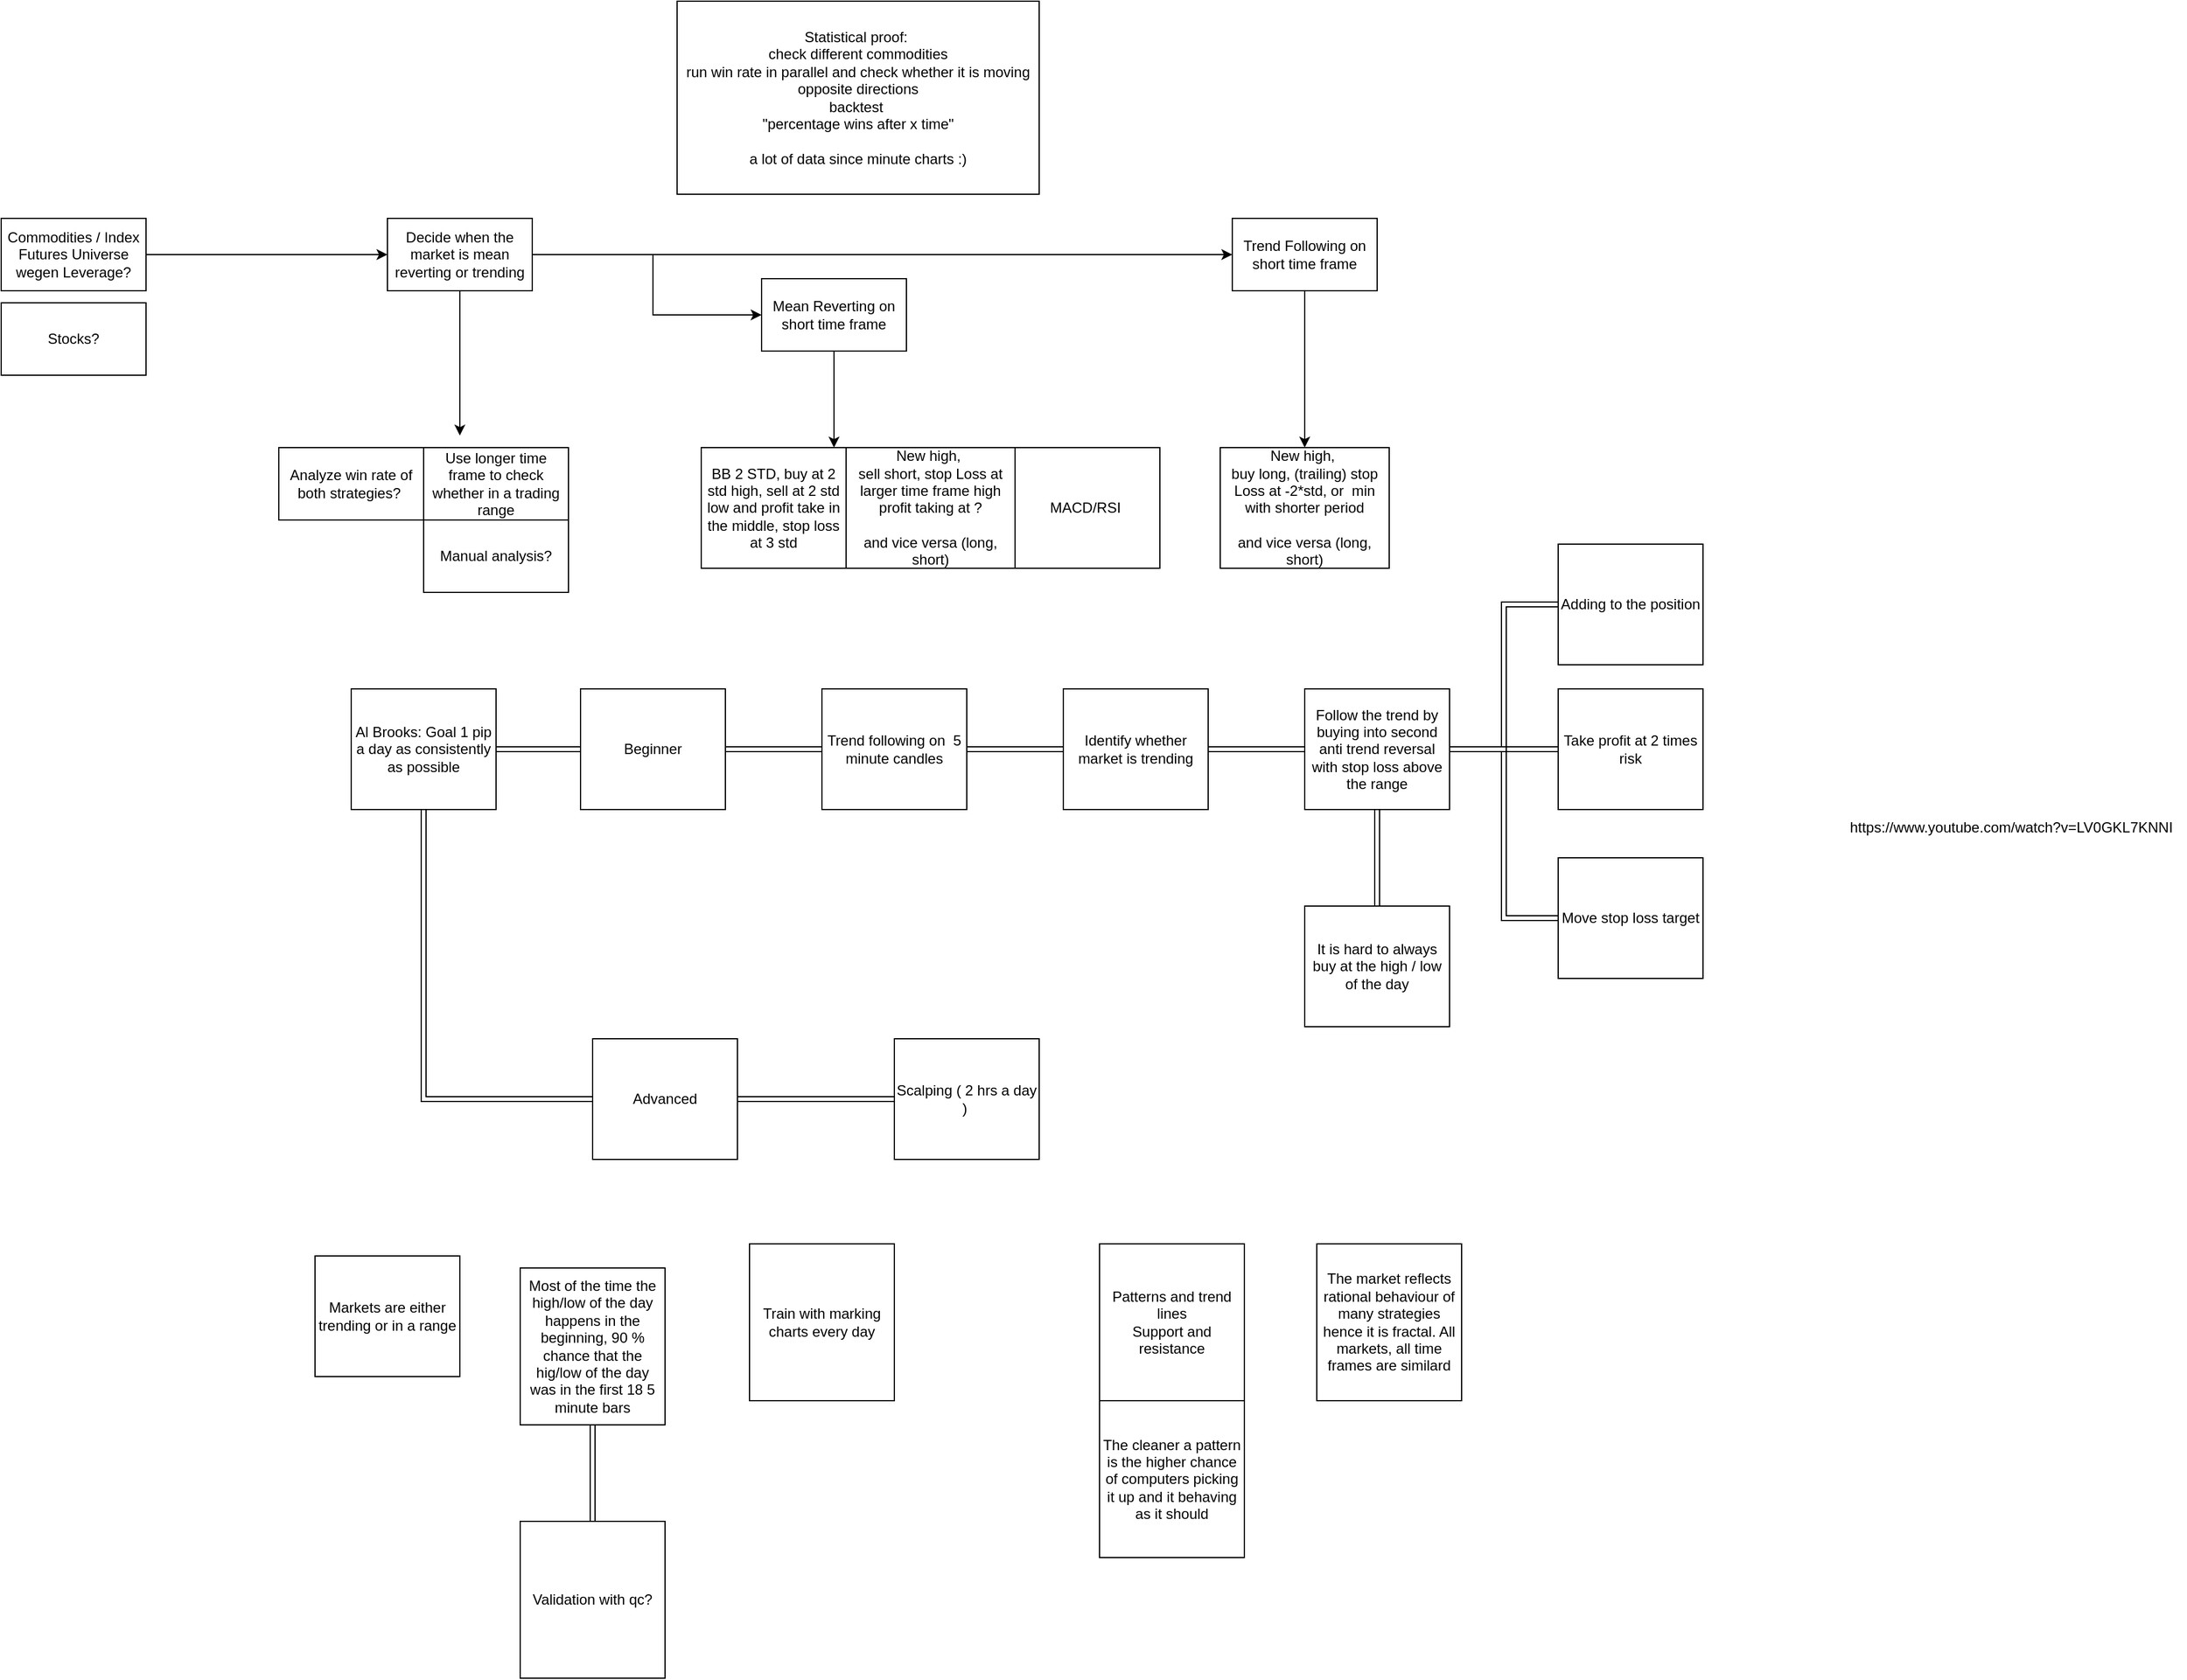 <mxfile version="20.7.4" type="github" pages="4">
  <diagram id="VK3RTZsQUqMUPThRABeq" name="TF/MR on short time frame">
    <mxGraphModel dx="2224" dy="1010" grid="1" gridSize="10" guides="1" tooltips="1" connect="1" arrows="1" fold="1" page="1" pageScale="1" pageWidth="827" pageHeight="1169" math="0" shadow="0">
      <root>
        <mxCell id="0" />
        <mxCell id="1" parent="0" />
        <mxCell id="BM1w3yiu7kG1aTaWFo76-2" style="edgeStyle=orthogonalEdgeStyle;rounded=0;orthogonalLoop=1;jettySize=auto;html=1;" parent="1" source="BM1w3yiu7kG1aTaWFo76-1" edge="1">
          <mxGeometry relative="1" as="geometry">
            <mxPoint x="190" y="470" as="targetPoint" />
          </mxGeometry>
        </mxCell>
        <mxCell id="BM1w3yiu7kG1aTaWFo76-4" value="" style="edgeStyle=orthogonalEdgeStyle;rounded=0;orthogonalLoop=1;jettySize=auto;html=1;exitX=1;exitY=0.5;exitDx=0;exitDy=0;" parent="1" source="BM1w3yiu7kG1aTaWFo76-1" target="BM1w3yiu7kG1aTaWFo76-3" edge="1">
          <mxGeometry relative="1" as="geometry">
            <mxPoint x="390" y="320" as="sourcePoint" />
            <Array as="points">
              <mxPoint x="350" y="320" />
              <mxPoint x="350" y="370" />
            </Array>
          </mxGeometry>
        </mxCell>
        <mxCell id="BM1w3yiu7kG1aTaWFo76-6" style="edgeStyle=orthogonalEdgeStyle;rounded=0;orthogonalLoop=1;jettySize=auto;html=1;entryX=0;entryY=0.5;entryDx=0;entryDy=0;" parent="1" source="BM1w3yiu7kG1aTaWFo76-1" target="BM1w3yiu7kG1aTaWFo76-7" edge="1">
          <mxGeometry relative="1" as="geometry">
            <mxPoint x="630" y="320" as="targetPoint" />
            <mxPoint x="390" y="320" as="sourcePoint" />
          </mxGeometry>
        </mxCell>
        <mxCell id="BM1w3yiu7kG1aTaWFo76-1" value="Decide when the market is mean reverting or trending" style="rounded=0;whiteSpace=wrap;html=1;" parent="1" vertex="1">
          <mxGeometry x="130" y="290" width="120" height="60" as="geometry" />
        </mxCell>
        <mxCell id="BM1w3yiu7kG1aTaWFo76-11" value="" style="edgeStyle=orthogonalEdgeStyle;rounded=0;orthogonalLoop=1;jettySize=auto;html=1;" parent="1" source="BM1w3yiu7kG1aTaWFo76-3" edge="1">
          <mxGeometry relative="1" as="geometry">
            <mxPoint x="500" y="480" as="targetPoint" />
          </mxGeometry>
        </mxCell>
        <mxCell id="BM1w3yiu7kG1aTaWFo76-3" value="Mean Reverting on short time frame" style="whiteSpace=wrap;html=1;rounded=0;" parent="1" vertex="1">
          <mxGeometry x="440" y="340" width="120" height="60" as="geometry" />
        </mxCell>
        <mxCell id="BM1w3yiu7kG1aTaWFo76-20" style="edgeStyle=orthogonalEdgeStyle;rounded=0;orthogonalLoop=1;jettySize=auto;html=1;entryX=0.5;entryY=0;entryDx=0;entryDy=0;" parent="1" source="BM1w3yiu7kG1aTaWFo76-7" target="BM1w3yiu7kG1aTaWFo76-19" edge="1">
          <mxGeometry relative="1" as="geometry" />
        </mxCell>
        <mxCell id="BM1w3yiu7kG1aTaWFo76-7" value="Trend Following on short time frame" style="rounded=0;whiteSpace=wrap;html=1;" parent="1" vertex="1">
          <mxGeometry x="830" y="290" width="120" height="60" as="geometry" />
        </mxCell>
        <mxCell id="BM1w3yiu7kG1aTaWFo76-13" value="BB 2 STD, buy at 2 std high, sell at 2 std low and profit take in the middle, stop loss at 3 std" style="whiteSpace=wrap;html=1;rounded=0;" parent="1" vertex="1">
          <mxGeometry x="390" y="480" width="120" height="100" as="geometry" />
        </mxCell>
        <mxCell id="BM1w3yiu7kG1aTaWFo76-14" value="New high,&amp;nbsp;&lt;br&gt;sell short, stop Loss at larger time frame high&lt;br&gt;profit taking at ?&lt;br&gt;&lt;br&gt;and vice versa (long, short)" style="whiteSpace=wrap;html=1;rounded=0;" parent="1" vertex="1">
          <mxGeometry x="510" y="480" width="140" height="100" as="geometry" />
        </mxCell>
        <mxCell id="BM1w3yiu7kG1aTaWFo76-15" value="MACD/RSI&amp;nbsp;" style="whiteSpace=wrap;html=1;rounded=0;" parent="1" vertex="1">
          <mxGeometry x="650" y="480" width="120" height="100" as="geometry" />
        </mxCell>
        <mxCell id="BM1w3yiu7kG1aTaWFo76-16" value="Analyze win rate of both strategies?&amp;nbsp;" style="rounded=0;whiteSpace=wrap;html=1;" parent="1" vertex="1">
          <mxGeometry x="40" y="480" width="120" height="60" as="geometry" />
        </mxCell>
        <mxCell id="BM1w3yiu7kG1aTaWFo76-17" value="Use longer time frame to check whether in a trading range" style="rounded=0;whiteSpace=wrap;html=1;" parent="1" vertex="1">
          <mxGeometry x="160" y="480" width="120" height="60" as="geometry" />
        </mxCell>
        <mxCell id="BM1w3yiu7kG1aTaWFo76-18" value="Manual analysis?" style="rounded=0;whiteSpace=wrap;html=1;" parent="1" vertex="1">
          <mxGeometry x="160" y="540" width="120" height="60" as="geometry" />
        </mxCell>
        <mxCell id="BM1w3yiu7kG1aTaWFo76-19" value="New high,&amp;nbsp;&lt;br&gt;buy long, (trailing) stop Loss at -2*std, or&amp;nbsp; min with shorter period&lt;br&gt;&lt;br&gt;and vice versa (long, short)" style="whiteSpace=wrap;html=1;rounded=0;" parent="1" vertex="1">
          <mxGeometry x="820" y="480" width="140" height="100" as="geometry" />
        </mxCell>
        <mxCell id="BM1w3yiu7kG1aTaWFo76-21" value="Statistical proof:&amp;nbsp;&lt;br&gt;check different commodities&lt;br&gt;run win rate in parallel and check whether it is moving opposite directions&lt;br&gt;backtest&amp;nbsp;&lt;br&gt;&quot;percentage wins after x time&quot;&lt;br&gt;&lt;br&gt;a lot of data since minute charts :)" style="rounded=0;whiteSpace=wrap;html=1;" parent="1" vertex="1">
          <mxGeometry x="370" y="110" width="300" height="160" as="geometry" />
        </mxCell>
        <mxCell id="_x_Snv1CV_kkB_dPK399-2" style="edgeStyle=orthogonalEdgeStyle;rounded=0;orthogonalLoop=1;jettySize=auto;html=1;" parent="1" source="_x_Snv1CV_kkB_dPK399-1" target="BM1w3yiu7kG1aTaWFo76-1" edge="1">
          <mxGeometry relative="1" as="geometry" />
        </mxCell>
        <mxCell id="_x_Snv1CV_kkB_dPK399-1" value="Commodities / Index Futures Universe wegen Leverage?" style="rounded=0;whiteSpace=wrap;html=1;" parent="1" vertex="1">
          <mxGeometry x="-190" y="290" width="120" height="60" as="geometry" />
        </mxCell>
        <mxCell id="_x_Snv1CV_kkB_dPK399-3" value="Stocks?" style="rounded=0;whiteSpace=wrap;html=1;" parent="1" vertex="1">
          <mxGeometry x="-190" y="360" width="120" height="60" as="geometry" />
        </mxCell>
        <mxCell id="8nmNbmVLjC__ol2FfnZE-3" style="edgeStyle=orthogonalEdgeStyle;shape=link;rounded=0;orthogonalLoop=1;jettySize=auto;html=1;" edge="1" parent="1" source="8nmNbmVLjC__ol2FfnZE-1">
          <mxGeometry relative="1" as="geometry">
            <mxPoint x="290" y="730" as="targetPoint" />
          </mxGeometry>
        </mxCell>
        <mxCell id="8nmNbmVLjC__ol2FfnZE-8" style="edgeStyle=orthogonalEdgeStyle;shape=link;rounded=0;orthogonalLoop=1;jettySize=auto;html=1;entryX=0;entryY=0.5;entryDx=0;entryDy=0;" edge="1" parent="1" source="8nmNbmVLjC__ol2FfnZE-1" target="8nmNbmVLjC__ol2FfnZE-7">
          <mxGeometry relative="1" as="geometry">
            <Array as="points">
              <mxPoint x="160" y="1020" />
            </Array>
          </mxGeometry>
        </mxCell>
        <mxCell id="8nmNbmVLjC__ol2FfnZE-1" value="Al Brooks: Goal 1 pip a day as consistently as possible" style="whiteSpace=wrap;html=1;rounded=0;" vertex="1" parent="1">
          <mxGeometry x="100" y="680" width="120" height="100" as="geometry" />
        </mxCell>
        <mxCell id="8nmNbmVLjC__ol2FfnZE-2" value="Scalping ( 2 hrs a day )&amp;nbsp;" style="whiteSpace=wrap;html=1;rounded=0;" vertex="1" parent="1">
          <mxGeometry x="550" y="970" width="120" height="100" as="geometry" />
        </mxCell>
        <mxCell id="8nmNbmVLjC__ol2FfnZE-15" value="" style="edgeStyle=orthogonalEdgeStyle;shape=link;rounded=0;orthogonalLoop=1;jettySize=auto;html=1;" edge="1" parent="1" source="8nmNbmVLjC__ol2FfnZE-6" target="8nmNbmVLjC__ol2FfnZE-14">
          <mxGeometry relative="1" as="geometry" />
        </mxCell>
        <mxCell id="8nmNbmVLjC__ol2FfnZE-6" value="Beginner" style="whiteSpace=wrap;html=1;rounded=0;" vertex="1" parent="1">
          <mxGeometry x="290" y="680" width="120" height="100" as="geometry" />
        </mxCell>
        <mxCell id="8nmNbmVLjC__ol2FfnZE-9" style="edgeStyle=orthogonalEdgeStyle;shape=link;rounded=0;orthogonalLoop=1;jettySize=auto;html=1;entryX=0;entryY=0.5;entryDx=0;entryDy=0;" edge="1" parent="1" source="8nmNbmVLjC__ol2FfnZE-7" target="8nmNbmVLjC__ol2FfnZE-2">
          <mxGeometry relative="1" as="geometry" />
        </mxCell>
        <mxCell id="8nmNbmVLjC__ol2FfnZE-7" value="Advanced" style="whiteSpace=wrap;html=1;rounded=0;" vertex="1" parent="1">
          <mxGeometry x="300" y="970" width="120" height="100" as="geometry" />
        </mxCell>
        <mxCell id="8nmNbmVLjC__ol2FfnZE-10" value="Markets are either trending or in a range" style="whiteSpace=wrap;html=1;rounded=0;" vertex="1" parent="1">
          <mxGeometry x="70" y="1150" width="120" height="100" as="geometry" />
        </mxCell>
        <mxCell id="8nmNbmVLjC__ol2FfnZE-13" value="" style="edgeStyle=orthogonalEdgeStyle;shape=link;rounded=0;orthogonalLoop=1;jettySize=auto;html=1;" edge="1" parent="1" source="8nmNbmVLjC__ol2FfnZE-11" target="8nmNbmVLjC__ol2FfnZE-12">
          <mxGeometry relative="1" as="geometry" />
        </mxCell>
        <mxCell id="8nmNbmVLjC__ol2FfnZE-11" value="Most of the time the high/low of the day happens in the beginning, 90 % chance that the hig/low of the day was in the first 18 5 minute bars" style="whiteSpace=wrap;html=1;rounded=0;" vertex="1" parent="1">
          <mxGeometry x="240" y="1160" width="120" height="130" as="geometry" />
        </mxCell>
        <mxCell id="8nmNbmVLjC__ol2FfnZE-12" value="Validation with qc?" style="whiteSpace=wrap;html=1;rounded=0;" vertex="1" parent="1">
          <mxGeometry x="240" y="1370" width="120" height="130" as="geometry" />
        </mxCell>
        <mxCell id="8nmNbmVLjC__ol2FfnZE-17" value="" style="edgeStyle=orthogonalEdgeStyle;shape=link;rounded=0;orthogonalLoop=1;jettySize=auto;html=1;" edge="1" parent="1" source="8nmNbmVLjC__ol2FfnZE-14" target="8nmNbmVLjC__ol2FfnZE-16">
          <mxGeometry relative="1" as="geometry" />
        </mxCell>
        <mxCell id="8nmNbmVLjC__ol2FfnZE-14" value="Trend following on &amp;nbsp;5 minute candles" style="whiteSpace=wrap;html=1;rounded=0;" vertex="1" parent="1">
          <mxGeometry x="490" y="680" width="120" height="100" as="geometry" />
        </mxCell>
        <mxCell id="8nmNbmVLjC__ol2FfnZE-21" value="" style="edgeStyle=orthogonalEdgeStyle;shape=link;rounded=0;orthogonalLoop=1;jettySize=auto;html=1;" edge="1" parent="1" source="8nmNbmVLjC__ol2FfnZE-16" target="8nmNbmVLjC__ol2FfnZE-20">
          <mxGeometry relative="1" as="geometry" />
        </mxCell>
        <mxCell id="8nmNbmVLjC__ol2FfnZE-16" value="Identify whether market is trending" style="whiteSpace=wrap;html=1;rounded=0;" vertex="1" parent="1">
          <mxGeometry x="690" y="680" width="120" height="100" as="geometry" />
        </mxCell>
        <mxCell id="8nmNbmVLjC__ol2FfnZE-18" value="Train with marking charts every day" style="whiteSpace=wrap;html=1;rounded=0;" vertex="1" parent="1">
          <mxGeometry x="430" y="1140" width="120" height="130" as="geometry" />
        </mxCell>
        <mxCell id="8nmNbmVLjC__ol2FfnZE-19" value="Patterns and trend lines&lt;br&gt;Support and resistance" style="whiteSpace=wrap;html=1;rounded=0;" vertex="1" parent="1">
          <mxGeometry x="720" y="1140" width="120" height="130" as="geometry" />
        </mxCell>
        <mxCell id="8nmNbmVLjC__ol2FfnZE-24" value="" style="edgeStyle=orthogonalEdgeStyle;shape=link;rounded=0;orthogonalLoop=1;jettySize=auto;html=1;" edge="1" parent="1" source="8nmNbmVLjC__ol2FfnZE-20" target="8nmNbmVLjC__ol2FfnZE-23">
          <mxGeometry relative="1" as="geometry" />
        </mxCell>
        <mxCell id="8nmNbmVLjC__ol2FfnZE-26" value="" style="edgeStyle=orthogonalEdgeStyle;shape=link;rounded=0;orthogonalLoop=1;jettySize=auto;html=1;" edge="1" parent="1" source="8nmNbmVLjC__ol2FfnZE-20" target="8nmNbmVLjC__ol2FfnZE-25">
          <mxGeometry relative="1" as="geometry" />
        </mxCell>
        <mxCell id="8nmNbmVLjC__ol2FfnZE-29" style="edgeStyle=orthogonalEdgeStyle;shape=link;rounded=0;orthogonalLoop=1;jettySize=auto;html=1;entryX=0;entryY=0.5;entryDx=0;entryDy=0;" edge="1" parent="1" source="8nmNbmVLjC__ol2FfnZE-20" target="8nmNbmVLjC__ol2FfnZE-30">
          <mxGeometry relative="1" as="geometry">
            <mxPoint x="1070" y="860" as="targetPoint" />
          </mxGeometry>
        </mxCell>
        <mxCell id="8nmNbmVLjC__ol2FfnZE-32" style="edgeStyle=orthogonalEdgeStyle;shape=link;rounded=0;orthogonalLoop=1;jettySize=auto;html=1;entryX=0;entryY=0.5;entryDx=0;entryDy=0;" edge="1" parent="1" source="8nmNbmVLjC__ol2FfnZE-20" target="8nmNbmVLjC__ol2FfnZE-31">
          <mxGeometry relative="1" as="geometry" />
        </mxCell>
        <mxCell id="8nmNbmVLjC__ol2FfnZE-20" value="Follow the trend by buying into second anti trend reversal with stop loss above the range" style="whiteSpace=wrap;html=1;rounded=0;" vertex="1" parent="1">
          <mxGeometry x="890" y="680" width="120" height="100" as="geometry" />
        </mxCell>
        <mxCell id="8nmNbmVLjC__ol2FfnZE-23" value="Take profit at 2 times risk" style="whiteSpace=wrap;html=1;rounded=0;" vertex="1" parent="1">
          <mxGeometry x="1100" y="680" width="120" height="100" as="geometry" />
        </mxCell>
        <mxCell id="8nmNbmVLjC__ol2FfnZE-25" value="It is hard to always buy at the high / low of the day" style="whiteSpace=wrap;html=1;rounded=0;" vertex="1" parent="1">
          <mxGeometry x="890" y="860" width="120" height="100" as="geometry" />
        </mxCell>
        <mxCell id="8nmNbmVLjC__ol2FfnZE-27" value="The market reflects rational behaviour of many strategies hence it is fractal. All markets, all time frames are similard" style="whiteSpace=wrap;html=1;rounded=0;" vertex="1" parent="1">
          <mxGeometry x="900" y="1140" width="120" height="130" as="geometry" />
        </mxCell>
        <mxCell id="8nmNbmVLjC__ol2FfnZE-28" value="The cleaner a pattern is the higher chance of computers picking it up and it behaving as it should" style="whiteSpace=wrap;html=1;rounded=0;" vertex="1" parent="1">
          <mxGeometry x="720" y="1270" width="120" height="130" as="geometry" />
        </mxCell>
        <mxCell id="8nmNbmVLjC__ol2FfnZE-30" value="Move stop loss target" style="whiteSpace=wrap;html=1;rounded=0;" vertex="1" parent="1">
          <mxGeometry x="1100" y="820" width="120" height="100" as="geometry" />
        </mxCell>
        <mxCell id="8nmNbmVLjC__ol2FfnZE-31" value="Adding to the position" style="whiteSpace=wrap;html=1;rounded=0;" vertex="1" parent="1">
          <mxGeometry x="1100" y="560" width="120" height="100" as="geometry" />
        </mxCell>
        <mxCell id="8nmNbmVLjC__ol2FfnZE-33" value="https://www.youtube.com/watch?v=LV0GKL7KNNI" style="text;html=1;align=center;verticalAlign=middle;resizable=0;points=[];autosize=1;strokeColor=none;fillColor=none;" vertex="1" parent="1">
          <mxGeometry x="1330" y="780" width="290" height="30" as="geometry" />
        </mxCell>
      </root>
    </mxGraphModel>
  </diagram>
  <diagram id="zN3fcqKvg-jUUNKOYYdG" name="Modern CANSLIM?">
    <mxGraphModel dx="1665" dy="606" grid="1" gridSize="10" guides="1" tooltips="1" connect="1" arrows="1" fold="1" page="1" pageScale="1" pageWidth="827" pageHeight="1169" math="0" shadow="0">
      <root>
        <mxCell id="0" />
        <mxCell id="1" parent="0" />
        <mxCell id="hgG9cI2qLvR-yEieUUG0-4" value="Adaptive Criteria&lt;br&gt;Via Win Rate?&amp;nbsp;" style="rounded=0;whiteSpace=wrap;html=1;horizontal=1;verticalAlign=top;" parent="1" vertex="1">
          <mxGeometry x="50" y="130" width="180" height="370" as="geometry" />
        </mxCell>
        <mxCell id="RJZip8eucNwpseO5QhYE-1" value="Earning Quality" style="rounded=0;whiteSpace=wrap;html=1;" parent="1" vertex="1">
          <mxGeometry x="80" y="220" width="120" height="60" as="geometry" />
        </mxCell>
        <mxCell id="RJZip8eucNwpseO5QhYE-2" value="Modern CANSLIM?&lt;br&gt;&lt;br&gt;Find the strongest of stocks" style="text;html=1;strokeColor=none;fillColor=none;align=center;verticalAlign=middle;whiteSpace=wrap;rounded=0;" parent="1" vertex="1">
          <mxGeometry x="340" y="70" width="190" height="30" as="geometry" />
        </mxCell>
        <mxCell id="RJZip8eucNwpseO5QhYE-3" value="Profitability" style="rounded=0;whiteSpace=wrap;html=1;" parent="1" vertex="1">
          <mxGeometry x="80" y="290" width="120" height="60" as="geometry" />
        </mxCell>
        <mxCell id="RJZip8eucNwpseO5QhYE-4" value="Stock Universe" style="rounded=0;whiteSpace=wrap;html=1;" parent="1" vertex="1">
          <mxGeometry x="-80" y="220" width="120" height="60" as="geometry" />
        </mxCell>
        <mxCell id="yP6wDF-zd7KKgBvsiXPi-1" value="Momentum vs Average Momentum" style="rounded=0;whiteSpace=wrap;html=1;" parent="1" vertex="1">
          <mxGeometry x="80" y="360" width="120" height="60" as="geometry" />
        </mxCell>
        <mxCell id="yP6wDF-zd7KKgBvsiXPi-2" value="Industry strength" style="rounded=0;whiteSpace=wrap;html=1;" parent="1" vertex="1">
          <mxGeometry x="80" y="430" width="120" height="60" as="geometry" />
        </mxCell>
        <mxCell id="yP6wDF-zd7KKgBvsiXPi-3" value="Strong Base:&amp;nbsp;&lt;br&gt;wie viel % volumen hat ein Close 10 % unterhalb vom breakout" style="rounded=0;whiteSpace=wrap;html=1;" parent="1" vertex="1">
          <mxGeometry x="250" y="280" width="120" height="100" as="geometry" />
        </mxCell>
        <mxCell id="yP6wDF-zd7KKgBvsiXPi-4" value="Breakout" style="rounded=0;whiteSpace=wrap;html=1;" parent="1" vertex="1">
          <mxGeometry x="250" y="220" width="120" height="60" as="geometry" />
        </mxCell>
        <mxCell id="yP6wDF-zd7KKgBvsiXPi-5" value="Stop Loss e.g. 7 % or 3* STD&amp;nbsp;" style="rounded=0;whiteSpace=wrap;html=1;" parent="1" vertex="1">
          <mxGeometry x="580" y="310" width="120" height="60" as="geometry" />
        </mxCell>
        <mxCell id="yP6wDF-zd7KKgBvsiXPi-6" value="If falls below breakout liquidate half the position" style="rounded=0;whiteSpace=wrap;html=1;" parent="1" vertex="1">
          <mxGeometry x="580" y="220" width="120" height="60" as="geometry" />
        </mxCell>
        <mxCell id="yP6wDF-zd7KKgBvsiXPi-7" value="Sell if falls below Min" style="rounded=0;whiteSpace=wrap;html=1;" parent="1" vertex="1">
          <mxGeometry x="730" y="220" width="120" height="60" as="geometry" />
        </mxCell>
        <mxCell id="yP6wDF-zd7KKgBvsiXPi-8" value="Sell if momentum fades&amp;nbsp;" style="rounded=0;whiteSpace=wrap;html=1;" parent="1" vertex="1">
          <mxGeometry x="730" y="310" width="120" height="60" as="geometry" />
        </mxCell>
        <mxCell id="yP6wDF-zd7KKgBvsiXPi-10" value="Win rate &amp;lt; 0.5 weil viele Stocks schnell liquidiert werden&lt;br&gt;&lt;br&gt;Wenige Stocks machen viel Gewinn&lt;br&gt;&lt;br&gt;Nachweis:&amp;nbsp;&lt;br&gt;- Quality Factors in verschiedenen Perioden / Gesamtheitlich&lt;br&gt;- Breakout on its own" style="text;html=1;strokeColor=none;fillColor=none;align=center;verticalAlign=middle;whiteSpace=wrap;rounded=0;" parent="1" vertex="1">
          <mxGeometry x="260" y="570" width="190" height="30" as="geometry" />
        </mxCell>
        <mxCell id="hgG9cI2qLvR-yEieUUG0-1" value="Position Size Equal" style="rounded=0;whiteSpace=wrap;html=1;" parent="1" vertex="1">
          <mxGeometry x="400" y="220" width="120" height="60" as="geometry" />
        </mxCell>
        <mxCell id="hgG9cI2qLvR-yEieUUG0-2" value="ATR/STD position size" style="rounded=0;whiteSpace=wrap;html=1;" parent="1" vertex="1">
          <mxGeometry x="400" y="310" width="120" height="60" as="geometry" />
        </mxCell>
        <mxCell id="hgG9cI2qLvR-yEieUUG0-3" value="Range Position Size" style="rounded=0;whiteSpace=wrap;html=1;" parent="1" vertex="1">
          <mxGeometry x="400" y="390" width="120" height="60" as="geometry" />
        </mxCell>
      </root>
    </mxGraphModel>
  </diagram>
  <diagram id="7B_jze7HxOyKP_zmJPCG" name="Makro Investing">
    <mxGraphModel dx="1456" dy="934" grid="1" gridSize="10" guides="1" tooltips="1" connect="1" arrows="1" fold="1" page="1" pageScale="1" pageWidth="827" pageHeight="1169" math="0" shadow="0">
      <root>
        <mxCell id="0" />
        <mxCell id="1" parent="0" />
        <mxCell id="Mxl3VQkAT24UKCdeUA-w-1" value="Makro Investing" style="text;html=1;strokeColor=none;fillColor=none;align=center;verticalAlign=middle;whiteSpace=wrap;rounded=0;" vertex="1" parent="1">
          <mxGeometry x="330" y="130" width="60" height="30" as="geometry" />
        </mxCell>
      </root>
    </mxGraphModel>
  </diagram>
  <diagram id="71mZlUHGRR9bgR5draeT" name="Mental Models">
    <mxGraphModel dx="670" dy="485" grid="1" gridSize="10" guides="1" tooltips="1" connect="1" arrows="1" fold="1" page="1" pageScale="1" pageWidth="827" pageHeight="1169" math="0" shadow="0">
      <root>
        <mxCell id="0" />
        <mxCell id="1" parent="0" />
        <mxCell id="5-3oio5sw9SECArTRU8J-14" style="edgeStyle=orthogonalEdgeStyle;shape=link;rounded=0;orthogonalLoop=1;jettySize=auto;html=1;entryX=0.5;entryY=0;entryDx=0;entryDy=0;" edge="1" parent="1" source="5-3oio5sw9SECArTRU8J-1" target="5-3oio5sw9SECArTRU8J-6">
          <mxGeometry relative="1" as="geometry" />
        </mxCell>
        <mxCell id="5-3oio5sw9SECArTRU8J-1" value="Well-rounded personal life" style="rounded=0;whiteSpace=wrap;html=1;" vertex="1" parent="1">
          <mxGeometry x="827" y="470" width="120" height="60" as="geometry" />
        </mxCell>
        <mxCell id="5-3oio5sw9SECArTRU8J-15" style="edgeStyle=orthogonalEdgeStyle;shape=link;rounded=0;orthogonalLoop=1;jettySize=auto;html=1;entryX=0.5;entryY=1;entryDx=0;entryDy=0;" edge="1" parent="1" source="5-3oio5sw9SECArTRU8J-2" target="5-3oio5sw9SECArTRU8J-6">
          <mxGeometry relative="1" as="geometry">
            <Array as="points">
              <mxPoint x="1020" y="760" />
              <mxPoint x="887" y="760" />
            </Array>
          </mxGeometry>
        </mxCell>
        <mxCell id="5-3oio5sw9SECArTRU8J-2" value="Positive Attitude" style="rounded=0;whiteSpace=wrap;html=1;" vertex="1" parent="1">
          <mxGeometry x="960" y="790" width="120" height="60" as="geometry" />
        </mxCell>
        <mxCell id="5-3oio5sw9SECArTRU8J-17" style="edgeStyle=orthogonalEdgeStyle;shape=link;rounded=0;orthogonalLoop=1;jettySize=auto;html=1;entryX=0.5;entryY=1;entryDx=0;entryDy=0;" edge="1" parent="1" source="5-3oio5sw9SECArTRU8J-3" target="5-3oio5sw9SECArTRU8J-6">
          <mxGeometry relative="1" as="geometry" />
        </mxCell>
        <mxCell id="5-3oio5sw9SECArTRU8J-3" value="Motivation to make money" style="rounded=0;whiteSpace=wrap;html=1;" vertex="1" parent="1">
          <mxGeometry x="730" y="790" width="120" height="60" as="geometry" />
        </mxCell>
        <mxCell id="5-3oio5sw9SECArTRU8J-16" style="edgeStyle=orthogonalEdgeStyle;shape=link;rounded=0;orthogonalLoop=1;jettySize=auto;html=1;entryX=0;entryY=0.5;entryDx=0;entryDy=0;" edge="1" parent="1" source="5-3oio5sw9SECArTRU8J-4" target="5-3oio5sw9SECArTRU8J-6">
          <mxGeometry relative="1" as="geometry" />
        </mxCell>
        <mxCell id="5-3oio5sw9SECArTRU8J-4" value="Lack of conflicts" style="rounded=0;whiteSpace=wrap;html=1;" vertex="1" parent="1">
          <mxGeometry x="520" y="570" width="120" height="60" as="geometry" />
        </mxCell>
        <mxCell id="5-3oio5sw9SECArTRU8J-18" style="edgeStyle=orthogonalEdgeStyle;shape=link;rounded=0;orthogonalLoop=1;jettySize=auto;html=1;" edge="1" parent="1" source="5-3oio5sw9SECArTRU8J-5" target="5-3oio5sw9SECArTRU8J-6">
          <mxGeometry relative="1" as="geometry" />
        </mxCell>
        <mxCell id="5-3oio5sw9SECArTRU8J-5" value="Owning the result" style="rounded=0;whiteSpace=wrap;html=1;" vertex="1" parent="1">
          <mxGeometry x="990" y="620" width="120" height="60" as="geometry" />
        </mxCell>
        <mxCell id="5-3oio5sw9SECArTRU8J-6" value="Psychological Factors" style="rounded=0;whiteSpace=wrap;html=1;" vertex="1" parent="1">
          <mxGeometry x="827" y="570" width="120" height="60" as="geometry" />
        </mxCell>
        <mxCell id="5-3oio5sw9SECArTRU8J-7" value="Decision-Making Factors" style="rounded=0;whiteSpace=wrap;html=1;" vertex="1" parent="1">
          <mxGeometry x="500" y="220" width="120" height="60" as="geometry" />
        </mxCell>
        <mxCell id="5-3oio5sw9SECArTRU8J-11" style="edgeStyle=orthogonalEdgeStyle;rounded=0;orthogonalLoop=1;jettySize=auto;html=1;entryX=0;entryY=0.5;entryDx=0;entryDy=0;shape=link;" edge="1" parent="1" source="5-3oio5sw9SECArTRU8J-8" target="5-3oio5sw9SECArTRU8J-7">
          <mxGeometry relative="1" as="geometry" />
        </mxCell>
        <mxCell id="5-3oio5sw9SECArTRU8J-8" value="Solid knowledge of technical factors of the market" style="rounded=0;whiteSpace=wrap;html=1;" vertex="1" parent="1">
          <mxGeometry x="354" y="220" width="120" height="60" as="geometry" />
        </mxCell>
        <mxCell id="5-3oio5sw9SECArTRU8J-12" style="edgeStyle=orthogonalEdgeStyle;shape=link;rounded=0;orthogonalLoop=1;jettySize=auto;html=1;entryX=0.5;entryY=1;entryDx=0;entryDy=0;" edge="1" parent="1" source="5-3oio5sw9SECArTRU8J-9" target="5-3oio5sw9SECArTRU8J-7">
          <mxGeometry relative="1" as="geometry" />
        </mxCell>
        <mxCell id="5-3oio5sw9SECArTRU8J-9" value="Aptitude for making sound decisions without common biases" style="rounded=0;whiteSpace=wrap;html=1;" vertex="1" parent="1">
          <mxGeometry x="500" y="310" width="120" height="60" as="geometry" />
        </mxCell>
        <mxCell id="5-3oio5sw9SECArTRU8J-13" style="edgeStyle=orthogonalEdgeStyle;shape=link;rounded=0;orthogonalLoop=1;jettySize=auto;html=1;entryX=1;entryY=0.5;entryDx=0;entryDy=0;" edge="1" parent="1" source="5-3oio5sw9SECArTRU8J-10" target="5-3oio5sw9SECArTRU8J-7">
          <mxGeometry relative="1" as="geometry" />
        </mxCell>
        <mxCell id="5-3oio5sw9SECArTRU8J-10" value="Think independently" style="rounded=0;whiteSpace=wrap;html=1;" vertex="1" parent="1">
          <mxGeometry x="660" y="220" width="120" height="60" as="geometry" />
        </mxCell>
        <mxCell id="5-3oio5sw9SECArTRU8J-23" value="" style="edgeStyle=orthogonalEdgeStyle;shape=link;rounded=0;orthogonalLoop=1;jettySize=auto;html=1;" edge="1" parent="1" source="5-3oio5sw9SECArTRU8J-19" target="5-3oio5sw9SECArTRU8J-22">
          <mxGeometry relative="1" as="geometry" />
        </mxCell>
        <mxCell id="5-3oio5sw9SECArTRU8J-25" style="edgeStyle=orthogonalEdgeStyle;shape=link;rounded=0;orthogonalLoop=1;jettySize=auto;html=1;entryX=0.5;entryY=0;entryDx=0;entryDy=0;" edge="1" parent="1" source="5-3oio5sw9SECArTRU8J-19" target="5-3oio5sw9SECArTRU8J-24">
          <mxGeometry relative="1" as="geometry" />
        </mxCell>
        <mxCell id="5-3oio5sw9SECArTRU8J-19" value="Management" style="rounded=0;whiteSpace=wrap;html=1;" vertex="1" parent="1">
          <mxGeometry x="10" y="400" width="120" height="60" as="geometry" />
        </mxCell>
        <mxCell id="5-3oio5sw9SECArTRU8J-22" value="Risk control" style="rounded=0;whiteSpace=wrap;html=1;" vertex="1" parent="1">
          <mxGeometry x="170" y="400" width="120" height="60" as="geometry" />
        </mxCell>
        <mxCell id="5-3oio5sw9SECArTRU8J-24" value="Intuition" style="rounded=0;whiteSpace=wrap;html=1;" vertex="1" parent="1">
          <mxGeometry x="10" y="510" width="120" height="60" as="geometry" />
        </mxCell>
        <mxCell id="5-3oio5sw9SECArTRU8J-27" style="edgeStyle=orthogonalEdgeStyle;shape=link;rounded=0;orthogonalLoop=1;jettySize=auto;html=1;entryX=0.5;entryY=0;entryDx=0;entryDy=0;" edge="1" parent="1" source="5-3oio5sw9SECArTRU8J-26" target="5-3oio5sw9SECArTRU8J-19">
          <mxGeometry relative="1" as="geometry" />
        </mxCell>
        <mxCell id="5-3oio5sw9SECArTRU8J-26" value="Patience" style="rounded=0;whiteSpace=wrap;html=1;" vertex="1" parent="1">
          <mxGeometry x="10" y="280" width="120" height="60" as="geometry" />
        </mxCell>
        <mxCell id="5-3oio5sw9SECArTRU8J-29" value="Evolving concepts" style="rounded=0;whiteSpace=wrap;html=1;" vertex="1" parent="1">
          <mxGeometry x="840" y="220" width="120" height="60" as="geometry" />
        </mxCell>
        <mxCell id="5-3oio5sw9SECArTRU8J-34" value="" style="edgeStyle=orthogonalEdgeStyle;shape=link;rounded=0;orthogonalLoop=1;jettySize=auto;html=1;" edge="1" parent="1" source="5-3oio5sw9SECArTRU8J-30" target="5-3oio5sw9SECArTRU8J-33">
          <mxGeometry relative="1" as="geometry" />
        </mxCell>
        <mxCell id="5-3oio5sw9SECArTRU8J-30" value="System Trader" style="rounded=0;whiteSpace=wrap;html=1;" vertex="1" parent="1">
          <mxGeometry x="1340" y="250" width="120" height="60" as="geometry" />
        </mxCell>
        <mxCell id="5-3oio5sw9SECArTRU8J-36" style="edgeStyle=orthogonalEdgeStyle;shape=link;rounded=0;orthogonalLoop=1;jettySize=auto;html=1;" edge="1" parent="1" source="5-3oio5sw9SECArTRU8J-31">
          <mxGeometry relative="1" as="geometry">
            <mxPoint x="1610" y="400" as="targetPoint" />
          </mxGeometry>
        </mxCell>
        <mxCell id="5-3oio5sw9SECArTRU8J-31" value="Discretionary Trader" style="rounded=0;whiteSpace=wrap;html=1;" vertex="1" parent="1">
          <mxGeometry x="1560" y="250" width="120" height="60" as="geometry" />
        </mxCell>
        <mxCell id="5-3oio5sw9SECArTRU8J-33" value="Computerised System" style="rounded=0;whiteSpace=wrap;html=1;" vertex="1" parent="1">
          <mxGeometry x="1340" y="390" width="120" height="60" as="geometry" />
        </mxCell>
        <mxCell id="5-3oio5sw9SECArTRU8J-37" value="Intuitive System" style="rounded=0;whiteSpace=wrap;html=1;" vertex="1" parent="1">
          <mxGeometry x="1560" y="400" width="120" height="60" as="geometry" />
        </mxCell>
        <mxCell id="5-3oio5sw9SECArTRU8J-38" value="Thorough tests for belief" style="rounded=0;whiteSpace=wrap;html=1;" vertex="1" parent="1">
          <mxGeometry x="1340" y="480" width="120" height="60" as="geometry" />
        </mxCell>
        <mxCell id="5-3oio5sw9SECArTRU8J-39" value="Underlying markets constantly changing hence trading intuition is more important than valid tests" style="rounded=0;whiteSpace=wrap;html=1;" vertex="1" parent="1">
          <mxGeometry x="1550" y="480" width="120" height="60" as="geometry" />
        </mxCell>
        <mxCell id="5-3oio5sw9SECArTRU8J-40" value="Long decision making process due to a lot of verification" style="rounded=0;whiteSpace=wrap;html=1;" vertex="1" parent="1">
          <mxGeometry x="1340" y="560" width="120" height="60" as="geometry" />
        </mxCell>
        <mxCell id="5-3oio5sw9SECArTRU8J-41" value="Intuitive fast and confident decision making" style="rounded=0;whiteSpace=wrap;html=1;" vertex="1" parent="1">
          <mxGeometry x="1550" y="570" width="120" height="60" as="geometry" />
        </mxCell>
        <mxCell id="5-3oio5sw9SECArTRU8J-42" value="Extensive studies" style="rounded=0;whiteSpace=wrap;html=1;" vertex="1" parent="1">
          <mxGeometry x="1340" y="660" width="120" height="60" as="geometry" />
        </mxCell>
        <mxCell id="5-3oio5sw9SECArTRU8J-43" value="Reviewing game plan before the day" style="rounded=0;whiteSpace=wrap;html=1;" vertex="1" parent="1">
          <mxGeometry x="1534" y="660" width="120" height="60" as="geometry" />
        </mxCell>
        <mxCell id="5-3oio5sw9SECArTRU8J-44" value="Reviewing the day especially when stuff went wrong" style="rounded=0;whiteSpace=wrap;html=1;" vertex="1" parent="1">
          <mxGeometry x="1680" y="660" width="120" height="60" as="geometry" />
        </mxCell>
        <mxCell id="5-3oio5sw9SECArTRU8J-47" value="" style="edgeStyle=orthogonalEdgeStyle;shape=link;rounded=0;orthogonalLoop=1;jettySize=auto;html=1;" edge="1" parent="1" source="5-3oio5sw9SECArTRU8J-45" target="5-3oio5sw9SECArTRU8J-46">
          <mxGeometry relative="1" as="geometry" />
        </mxCell>
        <mxCell id="5-3oio5sw9SECArTRU8J-45" value="Attitude" style="rounded=0;whiteSpace=wrap;html=1;" vertex="1" parent="1">
          <mxGeometry x="1380" y="940" width="120" height="60" as="geometry" />
        </mxCell>
        <mxCell id="5-3oio5sw9SECArTRU8J-46" value="What I am doing important to me&lt;br&gt;&lt;br&gt;What I am doing depends on me&lt;br&gt;&lt;br&gt;I use preparation and review to improve my performance&lt;br&gt;&lt;br&gt;Enjoy getting better at the game" style="rounded=0;whiteSpace=wrap;html=1;" vertex="1" parent="1">
          <mxGeometry x="1590" y="865" width="120" height="210" as="geometry" />
        </mxCell>
        <mxCell id="5-3oio5sw9SECArTRU8J-48" value="Do not be the doubtful novice:&lt;br&gt;&amp;nbsp;&amp;nbsp;&lt;br&gt;Markets are evil, trading on commodities is bad&lt;br&gt;&lt;br&gt;The market/other traders are responsible for my losses&lt;br&gt;&lt;br&gt;I don&#39;t trust the system I copied from somebody&amp;nbsp;&lt;br&gt;&lt;br&gt;I am only here for the money" style="rounded=0;whiteSpace=wrap;html=1;" vertex="1" parent="1">
          <mxGeometry x="1750" y="865" width="120" height="210" as="geometry" />
        </mxCell>
      </root>
    </mxGraphModel>
  </diagram>
</mxfile>
